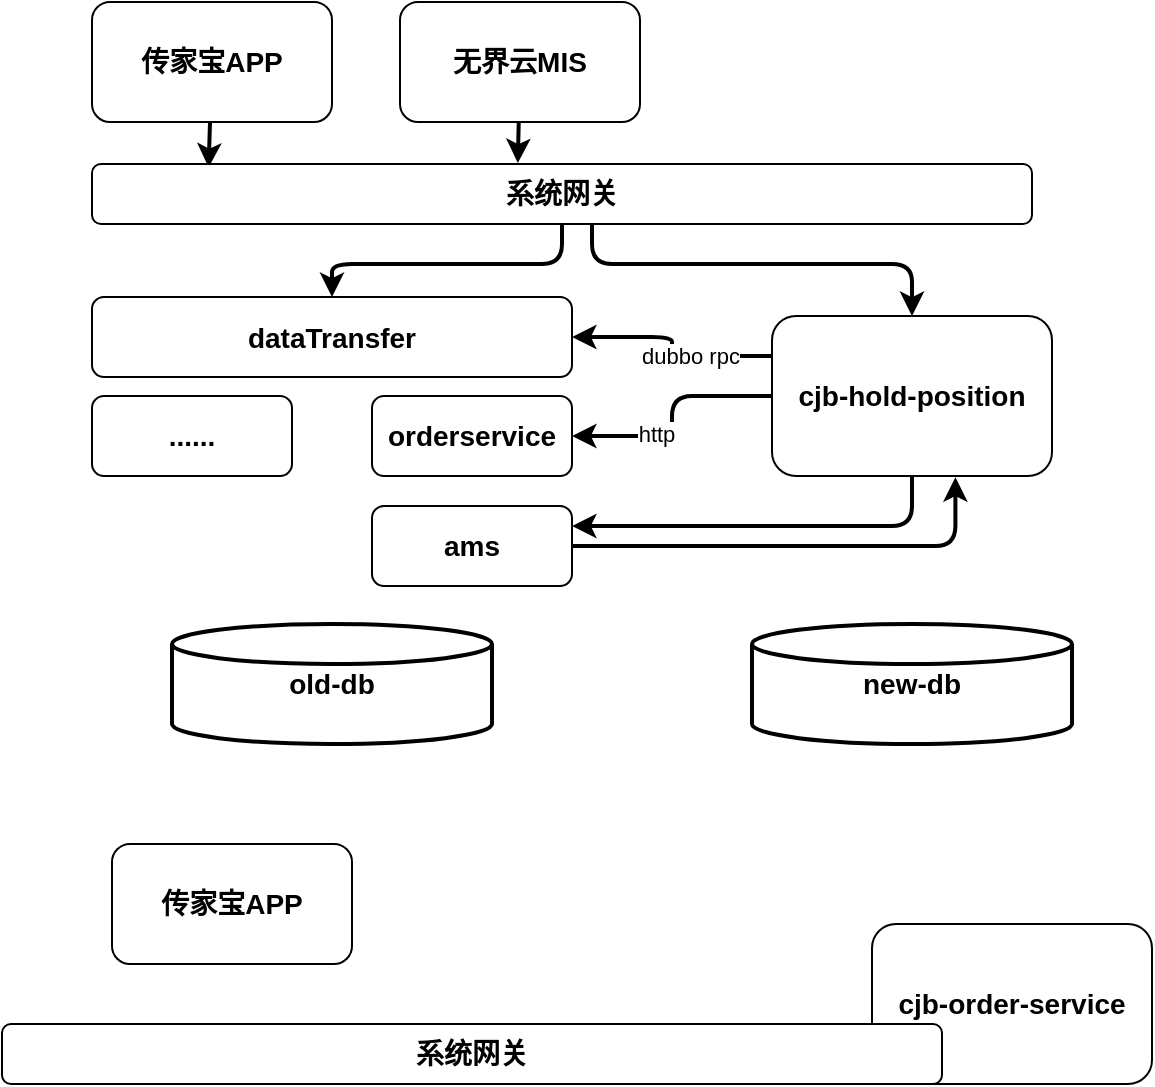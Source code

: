 <mxfile version="13.10.3" type="github">
  <diagram id="MpKOYXsyZB0nzLLyLdtM" name="Page-1">
    <mxGraphModel dx="913" dy="520" grid="1" gridSize="10" guides="1" tooltips="1" connect="1" arrows="1" fold="1" page="1" pageScale="1" pageWidth="827" pageHeight="1169" math="0" shadow="0">
      <root>
        <mxCell id="0" />
        <mxCell id="1" parent="0" />
        <mxCell id="_Qi3U7-KNklzHWl9HvJi-1" style="orthogonalLoop=1;jettySize=auto;html=1;entryX=0.124;entryY=0.058;entryDx=0;entryDy=0;entryPerimeter=0;strokeWidth=2;" parent="1" source="_Qi3U7-KNklzHWl9HvJi-2" target="_Qi3U7-KNklzHWl9HvJi-7" edge="1">
          <mxGeometry relative="1" as="geometry" />
        </mxCell>
        <mxCell id="_Qi3U7-KNklzHWl9HvJi-2" value="&lt;font style=&quot;font-size: 14px&quot;&gt;&lt;b&gt;传家宝APP&lt;/b&gt;&lt;/font&gt;" style="rounded=1;whiteSpace=wrap;html=1;" parent="1" vertex="1">
          <mxGeometry x="140" y="429" width="120" height="60" as="geometry" />
        </mxCell>
        <mxCell id="_Qi3U7-KNklzHWl9HvJi-3" style="edgeStyle=none;orthogonalLoop=1;jettySize=auto;html=1;entryX=0.453;entryY=-0.015;entryDx=0;entryDy=0;entryPerimeter=0;strokeWidth=2;" parent="1" source="_Qi3U7-KNklzHWl9HvJi-4" target="_Qi3U7-KNklzHWl9HvJi-7" edge="1">
          <mxGeometry relative="1" as="geometry" />
        </mxCell>
        <mxCell id="_Qi3U7-KNklzHWl9HvJi-4" value="&lt;font style=&quot;font-size: 14px&quot;&gt;&lt;b&gt;无界云MIS&lt;/b&gt;&lt;/font&gt;" style="rounded=1;whiteSpace=wrap;html=1;" parent="1" vertex="1">
          <mxGeometry x="294" y="429" width="120" height="60" as="geometry" />
        </mxCell>
        <mxCell id="_Qi3U7-KNklzHWl9HvJi-5" style="edgeStyle=orthogonalEdgeStyle;orthogonalLoop=1;jettySize=auto;html=1;entryX=0.5;entryY=0;entryDx=0;entryDy=0;strokeWidth=2;" parent="1" target="_Qi3U7-KNklzHWl9HvJi-16" edge="1">
          <mxGeometry relative="1" as="geometry">
            <mxPoint x="390" y="540" as="sourcePoint" />
            <Array as="points">
              <mxPoint x="390" y="560" />
              <mxPoint x="550" y="560" />
            </Array>
          </mxGeometry>
        </mxCell>
        <mxCell id="_Qi3U7-KNklzHWl9HvJi-6" style="edgeStyle=orthogonalEdgeStyle;orthogonalLoop=1;jettySize=auto;html=1;strokeWidth=2;" parent="1" source="_Qi3U7-KNklzHWl9HvJi-7" target="_Qi3U7-KNklzHWl9HvJi-8" edge="1">
          <mxGeometry relative="1" as="geometry" />
        </mxCell>
        <mxCell id="_Qi3U7-KNklzHWl9HvJi-7" value="&lt;span style=&quot;font-size: 14px&quot;&gt;&lt;b&gt;系统网关&lt;/b&gt;&lt;/span&gt;" style="rounded=1;whiteSpace=wrap;html=1;" parent="1" vertex="1">
          <mxGeometry x="140" y="510" width="470" height="30" as="geometry" />
        </mxCell>
        <mxCell id="_Qi3U7-KNklzHWl9HvJi-8" value="&lt;span style=&quot;font-size: 14px&quot;&gt;&lt;b&gt;dataTransfer&lt;br&gt;&lt;/b&gt;&lt;/span&gt;" style="rounded=1;whiteSpace=wrap;html=1;" parent="1" vertex="1">
          <mxGeometry x="140" y="576.5" width="240" height="40" as="geometry" />
        </mxCell>
        <mxCell id="_Qi3U7-KNklzHWl9HvJi-9" value="&lt;span style=&quot;font-size: 14px&quot;&gt;&lt;b&gt;orderservice&lt;br&gt;&lt;/b&gt;&lt;/span&gt;" style="rounded=1;whiteSpace=wrap;html=1;" parent="1" vertex="1">
          <mxGeometry x="280" y="626" width="100" height="40" as="geometry" />
        </mxCell>
        <mxCell id="_Qi3U7-KNklzHWl9HvJi-10" value="&lt;span style=&quot;font-size: 14px&quot;&gt;&lt;b&gt;......&lt;br&gt;&lt;/b&gt;&lt;/span&gt;" style="rounded=1;whiteSpace=wrap;html=1;" parent="1" vertex="1">
          <mxGeometry x="140" y="626" width="100" height="40" as="geometry" />
        </mxCell>
        <mxCell id="_Qi3U7-KNklzHWl9HvJi-11" style="edgeStyle=orthogonalEdgeStyle;orthogonalLoop=1;jettySize=auto;html=1;entryX=1;entryY=0.5;entryDx=0;entryDy=0;strokeWidth=2;" parent="1" source="_Qi3U7-KNklzHWl9HvJi-16" target="_Qi3U7-KNklzHWl9HvJi-9" edge="1">
          <mxGeometry relative="1" as="geometry" />
        </mxCell>
        <mxCell id="_Qi3U7-KNklzHWl9HvJi-12" value="http" style="edgeLabel;html=1;align=center;verticalAlign=middle;resizable=0;points=[];" parent="_Qi3U7-KNklzHWl9HvJi-11" vertex="1" connectable="0">
          <mxGeometry x="0.305" y="-1" relative="1" as="geometry">
            <mxPoint as="offset" />
          </mxGeometry>
        </mxCell>
        <mxCell id="_Qi3U7-KNklzHWl9HvJi-13" style="edgeStyle=orthogonalEdgeStyle;orthogonalLoop=1;jettySize=auto;html=1;exitX=0;exitY=0.25;exitDx=0;exitDy=0;entryX=1;entryY=0.5;entryDx=0;entryDy=0;strokeWidth=2;" parent="1" source="_Qi3U7-KNklzHWl9HvJi-16" target="_Qi3U7-KNklzHWl9HvJi-8" edge="1">
          <mxGeometry relative="1" as="geometry" />
        </mxCell>
        <mxCell id="_Qi3U7-KNklzHWl9HvJi-14" value="dubbo rpc" style="edgeLabel;html=1;align=center;verticalAlign=middle;resizable=0;points=[];" parent="_Qi3U7-KNklzHWl9HvJi-13" vertex="1" connectable="0">
          <mxGeometry x="-0.246" relative="1" as="geometry">
            <mxPoint as="offset" />
          </mxGeometry>
        </mxCell>
        <mxCell id="_Qi3U7-KNklzHWl9HvJi-15" style="edgeStyle=orthogonalEdgeStyle;orthogonalLoop=1;jettySize=auto;html=1;entryX=1;entryY=0.25;entryDx=0;entryDy=0;strokeWidth=2;" parent="1" source="_Qi3U7-KNklzHWl9HvJi-16" target="_Qi3U7-KNklzHWl9HvJi-20" edge="1">
          <mxGeometry relative="1" as="geometry">
            <Array as="points">
              <mxPoint x="550" y="691" />
            </Array>
          </mxGeometry>
        </mxCell>
        <mxCell id="_Qi3U7-KNklzHWl9HvJi-16" value="&lt;span style=&quot;font-size: 14px&quot;&gt;&lt;b&gt;cjb-hold-position&lt;br&gt;&lt;/b&gt;&lt;/span&gt;" style="rounded=1;whiteSpace=wrap;html=1;" parent="1" vertex="1">
          <mxGeometry x="480" y="586" width="140" height="80" as="geometry" />
        </mxCell>
        <mxCell id="_Qi3U7-KNklzHWl9HvJi-17" value="&lt;b style=&quot;font-size: 14px&quot;&gt;old-db&lt;/b&gt;" style="strokeWidth=2;html=1;shape=mxgraph.flowchart.database;whiteSpace=wrap;" parent="1" vertex="1">
          <mxGeometry x="180" y="740" width="160" height="60" as="geometry" />
        </mxCell>
        <mxCell id="_Qi3U7-KNklzHWl9HvJi-18" value="&lt;b style=&quot;font-size: 14px&quot;&gt;new-db&lt;/b&gt;" style="strokeWidth=2;html=1;shape=mxgraph.flowchart.database;whiteSpace=wrap;" parent="1" vertex="1">
          <mxGeometry x="470" y="740" width="160" height="60" as="geometry" />
        </mxCell>
        <mxCell id="_Qi3U7-KNklzHWl9HvJi-19" style="edgeStyle=orthogonalEdgeStyle;orthogonalLoop=1;jettySize=auto;html=1;entryX=0.655;entryY=1.008;entryDx=0;entryDy=0;entryPerimeter=0;strokeWidth=2;" parent="1" source="_Qi3U7-KNklzHWl9HvJi-20" target="_Qi3U7-KNklzHWl9HvJi-16" edge="1">
          <mxGeometry relative="1" as="geometry" />
        </mxCell>
        <mxCell id="_Qi3U7-KNklzHWl9HvJi-20" value="&lt;span style=&quot;font-size: 14px&quot;&gt;&lt;b&gt;ams&lt;br&gt;&lt;/b&gt;&lt;/span&gt;" style="rounded=1;whiteSpace=wrap;html=1;" parent="1" vertex="1">
          <mxGeometry x="280" y="681" width="100" height="40" as="geometry" />
        </mxCell>
        <mxCell id="jmFqjTQdQENoxePFZOuW-1" value="&lt;span style=&quot;font-size: 14px&quot;&gt;&lt;b&gt;cjb-order-service&lt;br&gt;&lt;/b&gt;&lt;/span&gt;" style="rounded=1;whiteSpace=wrap;html=1;" vertex="1" parent="1">
          <mxGeometry x="530" y="890" width="140" height="80" as="geometry" />
        </mxCell>
        <mxCell id="jmFqjTQdQENoxePFZOuW-2" value="&lt;font style=&quot;font-size: 14px&quot;&gt;&lt;b&gt;传家宝APP&lt;/b&gt;&lt;/font&gt;" style="rounded=1;whiteSpace=wrap;html=1;" vertex="1" parent="1">
          <mxGeometry x="150" y="850" width="120" height="60" as="geometry" />
        </mxCell>
        <mxCell id="jmFqjTQdQENoxePFZOuW-3" value="&lt;span style=&quot;font-size: 14px&quot;&gt;&lt;b&gt;系统网关&lt;/b&gt;&lt;/span&gt;" style="rounded=1;whiteSpace=wrap;html=1;" vertex="1" parent="1">
          <mxGeometry x="95" y="940" width="470" height="30" as="geometry" />
        </mxCell>
      </root>
    </mxGraphModel>
  </diagram>
</mxfile>
